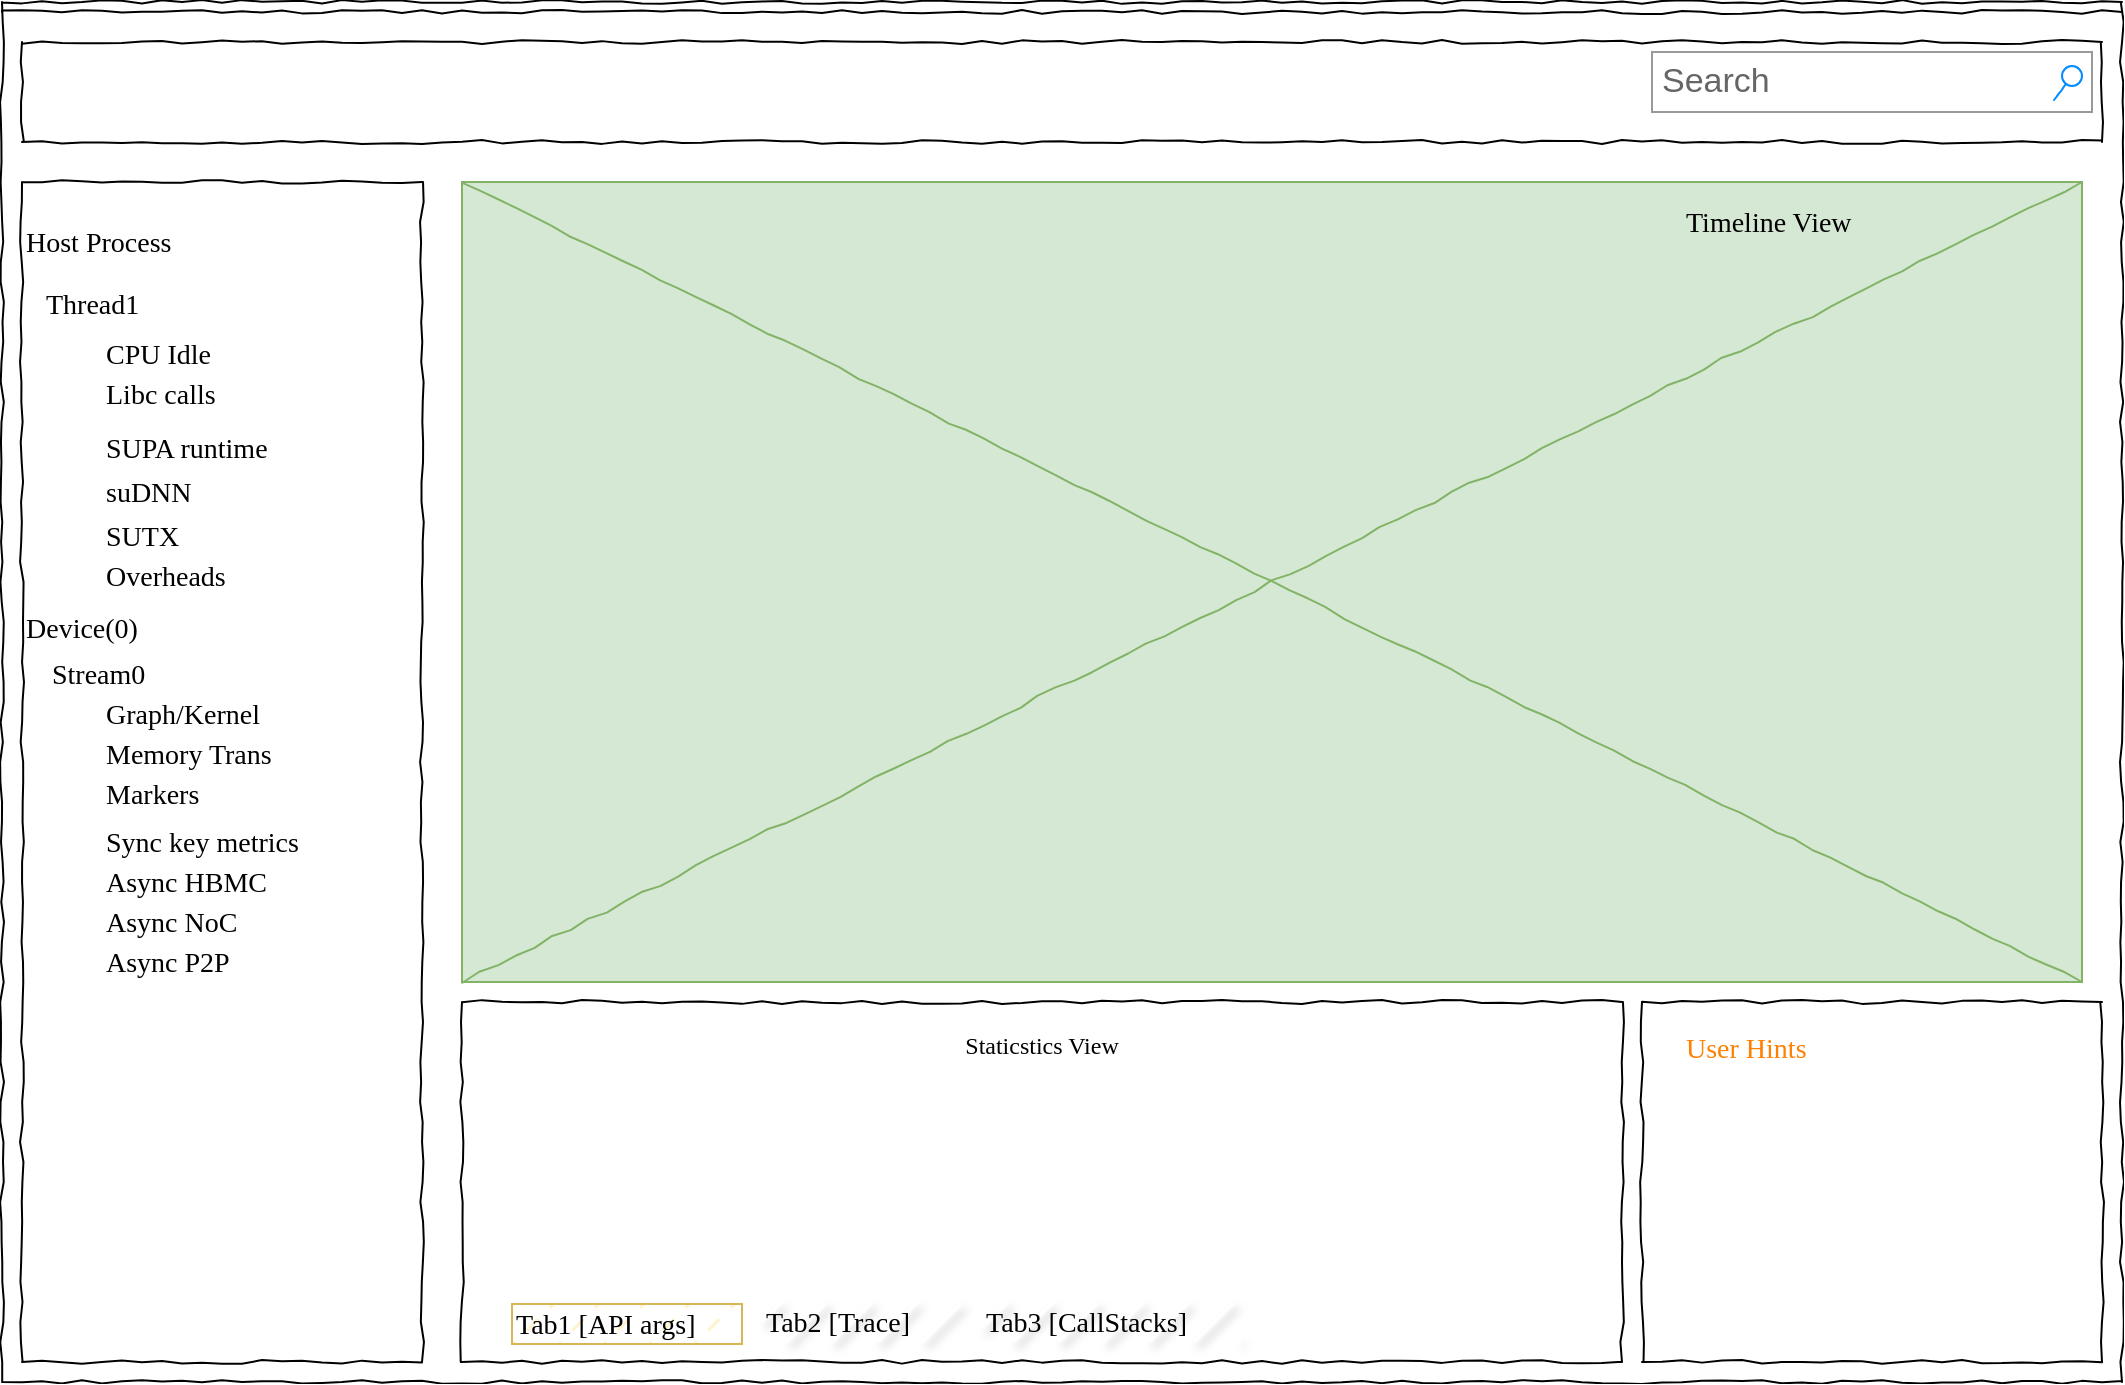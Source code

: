 <mxfile version="20.5.3" type="github">
  <diagram name="Page-1" id="03018318-947c-dd8e-b7a3-06fadd420f32">
    <mxGraphModel dx="1550" dy="901" grid="1" gridSize="10" guides="1" tooltips="1" connect="1" arrows="1" fold="1" page="1" pageScale="1" pageWidth="1100" pageHeight="850" background="#ffffff" math="0" shadow="0">
      <root>
        <mxCell id="0" />
        <mxCell id="1" parent="0" />
        <mxCell id="677b7b8949515195-1" value="" style="whiteSpace=wrap;html=1;rounded=0;shadow=0;labelBackgroundColor=none;strokeColor=#000000;strokeWidth=1;fillColor=none;fontFamily=Verdana;fontSize=12;fontColor=#000000;align=center;comic=1;" parent="1" vertex="1">
          <mxGeometry x="20" y="140" width="1060" height="690" as="geometry" />
        </mxCell>
        <mxCell id="677b7b8949515195-3" value="Search" style="strokeWidth=1;shadow=0;dashed=0;align=center;html=1;shape=mxgraph.mockup.forms.searchBox;strokeColor=#999999;mainText=;strokeColor2=#008cff;fontColor=#666666;fontSize=17;align=left;spacingLeft=3;rounded=0;labelBackgroundColor=none;comic=1;" parent="1" vertex="1">
          <mxGeometry x="845" y="165" width="220" height="30" as="geometry" />
        </mxCell>
        <mxCell id="677b7b8949515195-8" value="" style="whiteSpace=wrap;html=1;rounded=0;shadow=0;labelBackgroundColor=none;strokeWidth=1;fillColor=none;fontFamily=Verdana;fontSize=12;align=center;comic=1;" parent="1" vertex="1">
          <mxGeometry x="30" y="230" width="200" height="590" as="geometry" />
        </mxCell>
        <mxCell id="677b7b8949515195-9" value="" style="line;strokeWidth=1;html=1;rounded=0;shadow=0;labelBackgroundColor=none;fillColor=none;fontFamily=Verdana;fontSize=14;fontColor=#000000;align=center;comic=1;" parent="1" vertex="1">
          <mxGeometry x="20" y="140" width="1060" height="10" as="geometry" />
        </mxCell>
        <mxCell id="677b7b8949515195-10" value="" style="whiteSpace=wrap;html=1;rounded=0;shadow=0;labelBackgroundColor=none;strokeWidth=1;fillColor=none;fontFamily=Verdana;fontSize=12;align=center;comic=1;" parent="1" vertex="1">
          <mxGeometry x="30" y="160" width="1040" height="50" as="geometry" />
        </mxCell>
        <mxCell id="677b7b8949515195-15" value="&lt;div style=&quot;text-align: justify&quot;&gt;Staticstics View&lt;/div&gt;" style="whiteSpace=wrap;html=1;rounded=0;shadow=0;labelBackgroundColor=none;strokeWidth=1;fillColor=none;fontFamily=Verdana;fontSize=12;align=center;verticalAlign=top;spacing=10;comic=1;" parent="1" vertex="1">
          <mxGeometry x="250" y="640" width="580" height="180" as="geometry" />
        </mxCell>
        <mxCell id="677b7b8949515195-16" value="" style="verticalLabelPosition=bottom;shadow=0;dashed=0;align=center;html=1;verticalAlign=top;strokeWidth=1;shape=mxgraph.mockup.graphics.simpleIcon;strokeColor=#82b366;rounded=0;labelBackgroundColor=none;fontFamily=Verdana;fontSize=14;comic=1;fillColor=#d5e8d4;" parent="1" vertex="1">
          <mxGeometry x="250" y="230" width="810" height="400" as="geometry" />
        </mxCell>
        <mxCell id="677b7b8949515195-26" value="" style="whiteSpace=wrap;html=1;rounded=0;shadow=0;labelBackgroundColor=none;strokeWidth=1;fillColor=none;fontFamily=Verdana;fontSize=12;align=center;comic=1;" parent="1" vertex="1">
          <mxGeometry x="840" y="640" width="230" height="180" as="geometry" />
        </mxCell>
        <mxCell id="677b7b8949515195-27" value="Host Process" style="text;html=1;points=[];align=left;verticalAlign=top;spacingTop=-4;fontSize=14;fontFamily=Verdana" parent="1" vertex="1">
          <mxGeometry x="30" y="250" width="170" height="20" as="geometry" />
        </mxCell>
        <mxCell id="677b7b8949515195-28" value="Thread1" style="text;html=1;points=[];align=left;verticalAlign=top;spacingTop=-4;fontSize=14;fontFamily=Verdana" parent="1" vertex="1">
          <mxGeometry x="40" y="281" width="170" height="20" as="geometry" />
        </mxCell>
        <mxCell id="677b7b8949515195-29" value="SUPA runtime" style="text;html=1;points=[];align=left;verticalAlign=top;spacingTop=-4;fontSize=14;fontFamily=Verdana" parent="1" vertex="1">
          <mxGeometry x="70" y="353" width="170" height="20" as="geometry" />
        </mxCell>
        <mxCell id="677b7b8949515195-30" value="suDNN&lt;br&gt;" style="text;html=1;points=[];align=left;verticalAlign=top;spacingTop=-4;fontSize=14;fontFamily=Verdana" parent="1" vertex="1">
          <mxGeometry x="70" y="375" width="170" height="20" as="geometry" />
        </mxCell>
        <mxCell id="677b7b8949515195-31" value="Graph/Kernel" style="text;html=1;points=[];align=left;verticalAlign=top;spacingTop=-4;fontSize=14;fontFamily=Verdana" parent="1" vertex="1">
          <mxGeometry x="70" y="486" width="170" height="20" as="geometry" />
        </mxCell>
        <mxCell id="677b7b8949515195-32" value="Memory Trans" style="text;html=1;points=[];align=left;verticalAlign=top;spacingTop=-4;fontSize=14;fontFamily=Verdana" parent="1" vertex="1">
          <mxGeometry x="70" y="506" width="170" height="20" as="geometry" />
        </mxCell>
        <mxCell id="677b7b8949515195-33" value="SUTX&lt;br&gt;" style="text;html=1;points=[];align=left;verticalAlign=top;spacingTop=-4;fontSize=14;fontFamily=Verdana" parent="1" vertex="1">
          <mxGeometry x="70" y="397" width="170" height="20" as="geometry" />
        </mxCell>
        <mxCell id="677b7b8949515195-34" value="Tab1 [API args]" style="text;html=1;points=[];align=left;verticalAlign=top;spacingTop=-4;fontSize=14;fontFamily=Verdana;fillColor=#fff2cc;fillStyle=dashed;strokeColor=#d6b656;" parent="1" vertex="1">
          <mxGeometry x="275" y="791" width="115" height="20" as="geometry" />
        </mxCell>
        <mxCell id="677b7b8949515195-36" value="Markers" style="text;html=1;points=[];align=left;verticalAlign=top;spacingTop=-4;fontSize=14;fontFamily=Verdana" parent="1" vertex="1">
          <mxGeometry x="70" y="526" width="170" height="20" as="geometry" />
        </mxCell>
        <mxCell id="677b7b8949515195-37" value="Async HBMC" style="text;html=1;points=[];align=left;verticalAlign=top;spacingTop=-4;fontSize=14;fontFamily=Verdana" parent="1" vertex="1">
          <mxGeometry x="70" y="570" width="170" height="20" as="geometry" />
        </mxCell>
        <mxCell id="677b7b8949515195-39" value="Device(0)" style="text;html=1;points=[];align=left;verticalAlign=top;spacingTop=-4;fontSize=14;fontFamily=Verdana" parent="1" vertex="1">
          <mxGeometry x="30" y="443" width="170" height="20" as="geometry" />
        </mxCell>
        <mxCell id="677b7b8949515195-40" value="Stream0" style="text;html=1;points=[];align=left;verticalAlign=top;spacingTop=-4;fontSize=14;fontFamily=Verdana" parent="1" vertex="1">
          <mxGeometry x="43" y="466" width="170" height="20" as="geometry" />
        </mxCell>
        <mxCell id="677b7b8949515195-42" value="&lt;font color=&quot;#ff8000&quot;&gt;User Hints&lt;/font&gt;" style="text;html=1;points=[];align=left;verticalAlign=top;spacingTop=-4;fontSize=14;fontFamily=Verdana" parent="1" vertex="1">
          <mxGeometry x="860" y="653" width="170" height="20" as="geometry" />
        </mxCell>
        <mxCell id="677b7b8949515195-44" value="Timeline View" style="text;html=1;points=[];align=left;verticalAlign=top;spacingTop=-4;fontSize=14;fontFamily=Verdana" parent="1" vertex="1">
          <mxGeometry x="860" y="240" width="170" height="30" as="geometry" />
        </mxCell>
        <mxCell id="_892UsVg2ObovKRieUNF-1" value="Tab2 [Trace]" style="text;html=1;points=[];align=left;verticalAlign=top;spacingTop=-4;fontSize=14;fontFamily=Verdana;sketch=0;shadow=1;fillColor=default;fillStyle=hatch;" vertex="1" parent="1">
          <mxGeometry x="400" y="790" width="100" height="20" as="geometry" />
        </mxCell>
        <mxCell id="_892UsVg2ObovKRieUNF-2" value="Tab3 [CallStacks]" style="text;html=1;points=[];align=left;verticalAlign=top;spacingTop=-4;fontSize=14;fontFamily=Verdana;sketch=0;shadow=1;fillColor=default;fillStyle=hatch;" vertex="1" parent="1">
          <mxGeometry x="510" y="790" width="130" height="20" as="geometry" />
        </mxCell>
        <mxCell id="_892UsVg2ObovKRieUNF-3" value="CPU Idle" style="text;html=1;points=[];align=left;verticalAlign=top;spacingTop=-4;fontSize=14;fontFamily=Verdana" vertex="1" parent="1">
          <mxGeometry x="70" y="306" width="170" height="20" as="geometry" />
        </mxCell>
        <mxCell id="_892UsVg2ObovKRieUNF-4" value="Overheads" style="text;html=1;points=[];align=left;verticalAlign=top;spacingTop=-4;fontSize=14;fontFamily=Verdana" vertex="1" parent="1">
          <mxGeometry x="70" y="417" width="170" height="20" as="geometry" />
        </mxCell>
        <mxCell id="_892UsVg2ObovKRieUNF-5" value="Libc calls" style="text;html=1;points=[];align=left;verticalAlign=top;spacingTop=-4;fontSize=14;fontFamily=Verdana" vertex="1" parent="1">
          <mxGeometry x="70" y="326" width="170" height="20" as="geometry" />
        </mxCell>
        <mxCell id="_892UsVg2ObovKRieUNF-6" value="Sync key metrics" style="text;html=1;points=[];align=left;verticalAlign=top;spacingTop=-4;fontSize=14;fontFamily=Verdana" vertex="1" parent="1">
          <mxGeometry x="70" y="550" width="170" height="20" as="geometry" />
        </mxCell>
        <mxCell id="_892UsVg2ObovKRieUNF-7" value="Async NoC" style="text;html=1;points=[];align=left;verticalAlign=top;spacingTop=-4;fontSize=14;fontFamily=Verdana" vertex="1" parent="1">
          <mxGeometry x="70" y="590" width="170" height="20" as="geometry" />
        </mxCell>
        <mxCell id="_892UsVg2ObovKRieUNF-8" value="Async P2P" style="text;html=1;points=[];align=left;verticalAlign=top;spacingTop=-4;fontSize=14;fontFamily=Verdana" vertex="1" parent="1">
          <mxGeometry x="70" y="610" width="170" height="20" as="geometry" />
        </mxCell>
      </root>
    </mxGraphModel>
  </diagram>
</mxfile>
